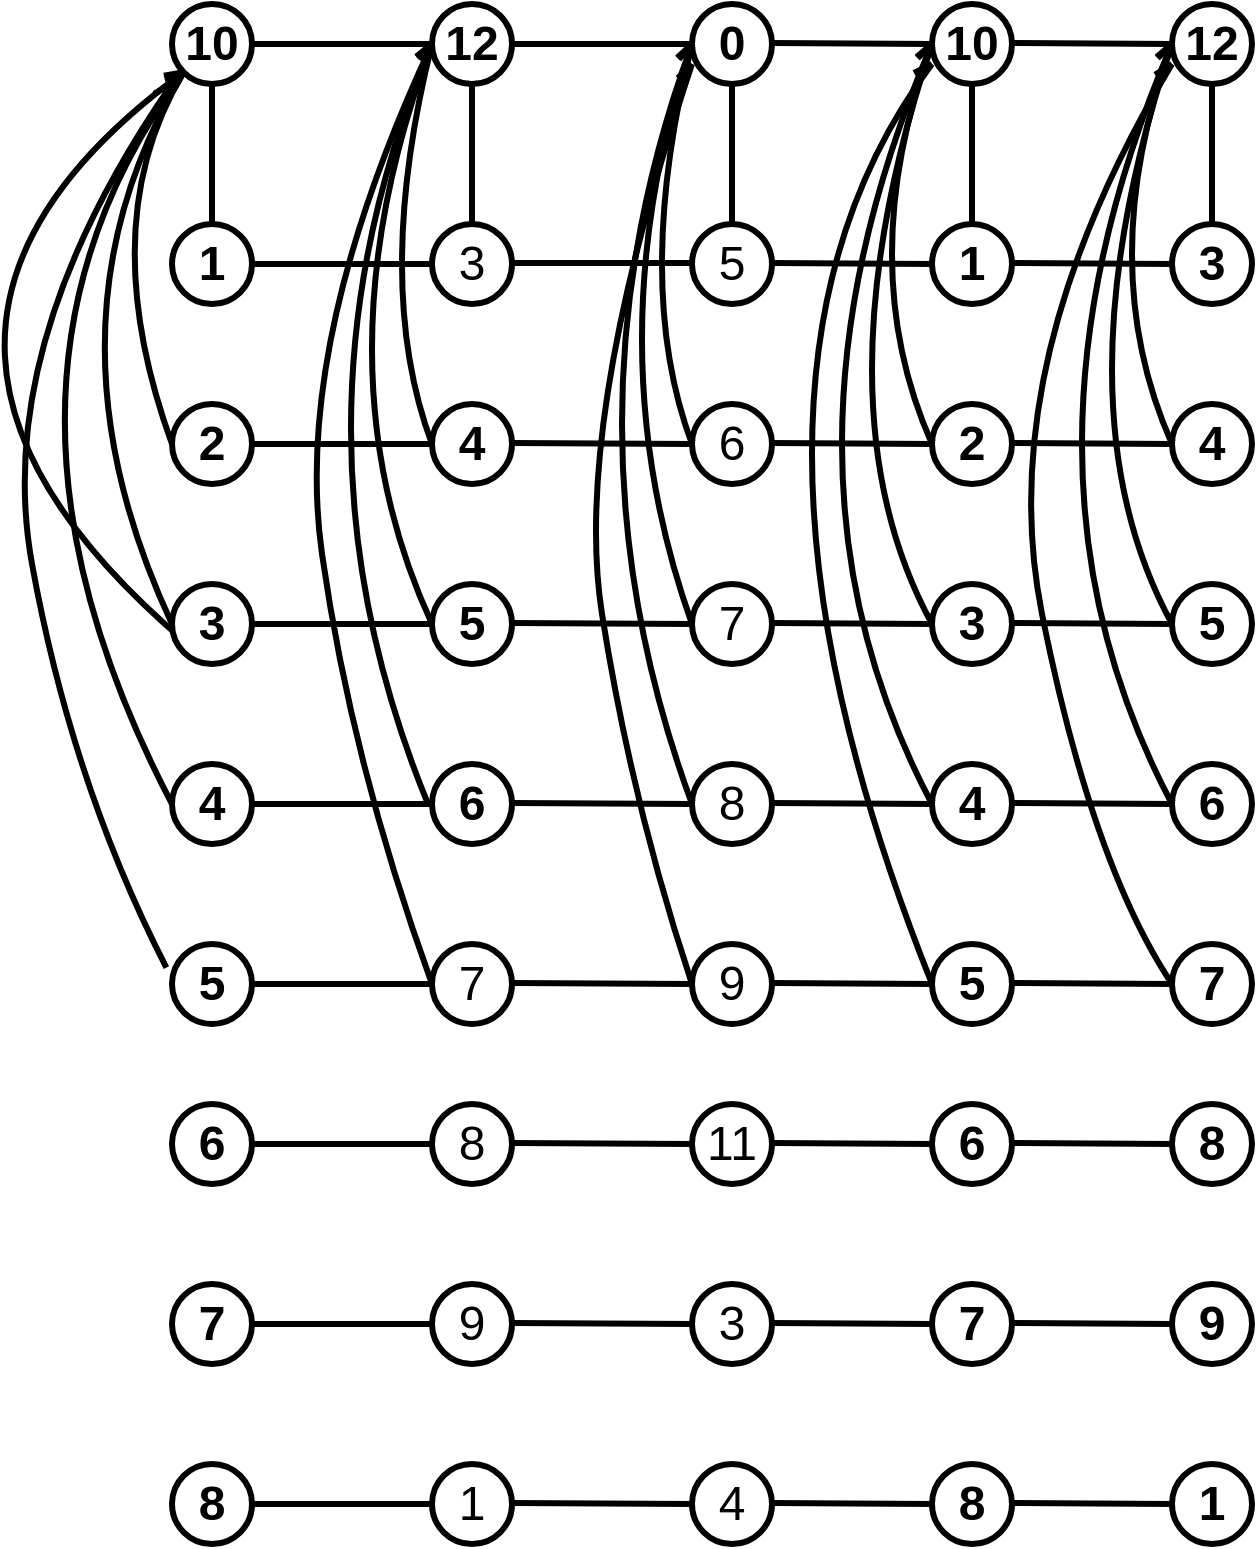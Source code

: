 <mxfile version="20.2.7" type="github">
  <diagram id="mTGUwjc29l9EW-HO1A5x" name="Page-1">
    <mxGraphModel dx="1497" dy="765" grid="1" gridSize="10" guides="1" tooltips="1" connect="1" arrows="1" fold="1" page="1" pageScale="1" pageWidth="850" pageHeight="1100" math="0" shadow="0">
      <root>
        <mxCell id="0" />
        <mxCell id="1" parent="0" />
        <mxCell id="fuBntZRTo-UZWsyT3dH5-108" value="" style="curved=1;endArrow=openAsync;html=1;rounded=0;exitX=0;exitY=0.5;exitDx=0;exitDy=0;endFill=0;entryX=0;entryY=1;entryDx=0;entryDy=0;strokeWidth=3;fontSize=24;" edge="1" parent="1">
          <mxGeometry width="50" height="50" relative="1" as="geometry">
            <mxPoint x="180" y="410" as="sourcePoint" />
            <mxPoint x="165.858" y="114.142" as="targetPoint" />
            <Array as="points">
              <mxPoint x="-20" y="250" />
            </Array>
          </mxGeometry>
        </mxCell>
        <mxCell id="fuBntZRTo-UZWsyT3dH5-109" value="&lt;b&gt;10&lt;/b&gt;" style="ellipse;whiteSpace=wrap;html=1;aspect=fixed;strokeWidth=3;fontSize=24;" vertex="1" parent="1">
          <mxGeometry x="160" y="80" width="40" height="40" as="geometry" />
        </mxCell>
        <mxCell id="fuBntZRTo-UZWsyT3dH5-110" value="&lt;font style=&quot;font-size: 24px&quot;&gt;&lt;b style=&quot;font-size: 24px&quot;&gt;12&lt;/b&gt;&lt;/font&gt;" style="ellipse;whiteSpace=wrap;html=1;aspect=fixed;strokeWidth=3;fontSize=24;" vertex="1" parent="1">
          <mxGeometry x="290" y="80" width="40" height="40" as="geometry" />
        </mxCell>
        <mxCell id="fuBntZRTo-UZWsyT3dH5-111" value="&lt;b style=&quot;font-size: 24px&quot;&gt;&lt;font style=&quot;font-size: 24px&quot;&gt;0&lt;/font&gt;&lt;/b&gt;" style="ellipse;whiteSpace=wrap;html=1;aspect=fixed;strokeWidth=3;fontSize=24;" vertex="1" parent="1">
          <mxGeometry x="420" y="80" width="40" height="40" as="geometry" />
        </mxCell>
        <mxCell id="fuBntZRTo-UZWsyT3dH5-112" value="&lt;b&gt;10&lt;/b&gt;" style="ellipse;whiteSpace=wrap;html=1;aspect=fixed;strokeWidth=3;fontSize=24;" vertex="1" parent="1">
          <mxGeometry x="540" y="80" width="40" height="40" as="geometry" />
        </mxCell>
        <mxCell id="fuBntZRTo-UZWsyT3dH5-113" value="&lt;b&gt;1&lt;/b&gt;" style="ellipse;whiteSpace=wrap;html=1;aspect=fixed;strokeWidth=3;fontSize=24;" vertex="1" parent="1">
          <mxGeometry x="160" y="190" width="40" height="40" as="geometry" />
        </mxCell>
        <mxCell id="fuBntZRTo-UZWsyT3dH5-114" value="&lt;b&gt;2&lt;/b&gt;" style="ellipse;whiteSpace=wrap;html=1;aspect=fixed;strokeWidth=3;fontSize=24;" vertex="1" parent="1">
          <mxGeometry x="160" y="280" width="40" height="40" as="geometry" />
        </mxCell>
        <mxCell id="fuBntZRTo-UZWsyT3dH5-115" value="&lt;b style=&quot;font-size: 24px&quot;&gt;4&lt;/b&gt;" style="ellipse;whiteSpace=wrap;html=1;aspect=fixed;strokeWidth=3;fontSize=24;" vertex="1" parent="1">
          <mxGeometry x="290" y="280" width="40" height="40" as="geometry" />
        </mxCell>
        <mxCell id="fuBntZRTo-UZWsyT3dH5-116" value="6" style="ellipse;whiteSpace=wrap;html=1;aspect=fixed;strokeWidth=3;fontSize=24;" vertex="1" parent="1">
          <mxGeometry x="420" y="280" width="40" height="40" as="geometry" />
        </mxCell>
        <mxCell id="fuBntZRTo-UZWsyT3dH5-117" value="3" style="ellipse;whiteSpace=wrap;html=1;aspect=fixed;strokeWidth=3;fontSize=24;" vertex="1" parent="1">
          <mxGeometry x="290" y="190" width="40" height="40" as="geometry" />
        </mxCell>
        <mxCell id="fuBntZRTo-UZWsyT3dH5-118" value="5" style="ellipse;whiteSpace=wrap;html=1;aspect=fixed;strokeWidth=3;fontSize=24;" vertex="1" parent="1">
          <mxGeometry x="420" y="190" width="40" height="40" as="geometry" />
        </mxCell>
        <mxCell id="fuBntZRTo-UZWsyT3dH5-119" value="&lt;b style=&quot;font-size: 24px&quot;&gt;&lt;font style=&quot;font-size: 24px&quot;&gt;1&lt;/font&gt;&lt;/b&gt;" style="ellipse;whiteSpace=wrap;html=1;aspect=fixed;strokeWidth=3;fontSize=24;" vertex="1" parent="1">
          <mxGeometry x="540" y="190" width="40" height="40" as="geometry" />
        </mxCell>
        <mxCell id="fuBntZRTo-UZWsyT3dH5-120" value="&lt;b style=&quot;font-size: 24px&quot;&gt;2&lt;/b&gt;" style="ellipse;whiteSpace=wrap;html=1;aspect=fixed;strokeWidth=3;fontSize=24;" vertex="1" parent="1">
          <mxGeometry x="540" y="280" width="40" height="40" as="geometry" />
        </mxCell>
        <mxCell id="fuBntZRTo-UZWsyT3dH5-121" value="&lt;b&gt;3&lt;/b&gt;" style="ellipse;whiteSpace=wrap;html=1;aspect=fixed;strokeWidth=3;fontSize=24;" vertex="1" parent="1">
          <mxGeometry x="160" y="370" width="40" height="40" as="geometry" />
        </mxCell>
        <mxCell id="fuBntZRTo-UZWsyT3dH5-122" value="&lt;b&gt;5&lt;/b&gt;" style="ellipse;whiteSpace=wrap;html=1;aspect=fixed;strokeWidth=3;fontSize=24;" vertex="1" parent="1">
          <mxGeometry x="290" y="370" width="40" height="40" as="geometry" />
        </mxCell>
        <mxCell id="fuBntZRTo-UZWsyT3dH5-123" value="7" style="ellipse;whiteSpace=wrap;html=1;aspect=fixed;strokeWidth=3;fontSize=24;" vertex="1" parent="1">
          <mxGeometry x="420" y="370" width="40" height="40" as="geometry" />
        </mxCell>
        <mxCell id="fuBntZRTo-UZWsyT3dH5-124" value="&lt;b style=&quot;font-size: 24px&quot;&gt;3&lt;/b&gt;" style="ellipse;whiteSpace=wrap;html=1;aspect=fixed;strokeWidth=3;fontSize=24;" vertex="1" parent="1">
          <mxGeometry x="540" y="370" width="40" height="40" as="geometry" />
        </mxCell>
        <mxCell id="fuBntZRTo-UZWsyT3dH5-125" value="&lt;b&gt;4&lt;/b&gt;" style="ellipse;whiteSpace=wrap;html=1;aspect=fixed;strokeWidth=3;fontSize=24;" vertex="1" parent="1">
          <mxGeometry x="160" y="460" width="40" height="40" as="geometry" />
        </mxCell>
        <mxCell id="fuBntZRTo-UZWsyT3dH5-126" value="&lt;b&gt;6&lt;/b&gt;" style="ellipse;whiteSpace=wrap;html=1;aspect=fixed;strokeWidth=3;fontSize=24;" vertex="1" parent="1">
          <mxGeometry x="290" y="460" width="40" height="40" as="geometry" />
        </mxCell>
        <mxCell id="fuBntZRTo-UZWsyT3dH5-127" value="8" style="ellipse;whiteSpace=wrap;html=1;aspect=fixed;strokeWidth=3;fontSize=24;" vertex="1" parent="1">
          <mxGeometry x="420" y="460" width="40" height="40" as="geometry" />
        </mxCell>
        <mxCell id="fuBntZRTo-UZWsyT3dH5-128" value="&lt;b style=&quot;font-size: 24px&quot;&gt;4&lt;/b&gt;" style="ellipse;whiteSpace=wrap;html=1;aspect=fixed;strokeWidth=3;fontSize=24;" vertex="1" parent="1">
          <mxGeometry x="540" y="460" width="40" height="40" as="geometry" />
        </mxCell>
        <mxCell id="fuBntZRTo-UZWsyT3dH5-129" value="" style="curved=1;endArrow=openAsync;html=1;rounded=0;entryX=0;entryY=1;entryDx=0;entryDy=0;exitX=0;exitY=0.5;exitDx=0;exitDy=0;endFill=0;strokeWidth=3;fontSize=24;" edge="1" parent="1" source="fuBntZRTo-UZWsyT3dH5-114" target="fuBntZRTo-UZWsyT3dH5-109">
          <mxGeometry width="50" height="50" relative="1" as="geometry">
            <mxPoint x="360" y="310" as="sourcePoint" />
            <mxPoint x="300" y="170" as="targetPoint" />
            <Array as="points">
              <mxPoint x="120" y="190" />
            </Array>
          </mxGeometry>
        </mxCell>
        <mxCell id="fuBntZRTo-UZWsyT3dH5-130" value="" style="curved=1;endArrow=openAsync;html=1;rounded=0;entryX=0;entryY=0.5;entryDx=0;entryDy=0;exitX=0;exitY=0.5;exitDx=0;exitDy=0;endFill=0;strokeWidth=3;fontSize=24;" edge="1" parent="1" source="fuBntZRTo-UZWsyT3dH5-115" target="fuBntZRTo-UZWsyT3dH5-110">
          <mxGeometry width="50" height="50" relative="1" as="geometry">
            <mxPoint x="170" y="310" as="sourcePoint" />
            <mxPoint x="175.858" y="124.142" as="targetPoint" />
            <Array as="points">
              <mxPoint x="260" y="220" />
            </Array>
          </mxGeometry>
        </mxCell>
        <mxCell id="fuBntZRTo-UZWsyT3dH5-131" value="" style="curved=1;endArrow=openAsync;html=1;rounded=0;entryX=0;entryY=0.5;entryDx=0;entryDy=0;exitX=0;exitY=0.5;exitDx=0;exitDy=0;endFill=0;strokeWidth=3;fontSize=24;" edge="1" parent="1" source="fuBntZRTo-UZWsyT3dH5-116" target="fuBntZRTo-UZWsyT3dH5-111">
          <mxGeometry width="50" height="50" relative="1" as="geometry">
            <mxPoint x="300" y="310" as="sourcePoint" />
            <mxPoint x="300" y="110" as="targetPoint" />
            <Array as="points">
              <mxPoint x="390" y="220" />
            </Array>
          </mxGeometry>
        </mxCell>
        <mxCell id="fuBntZRTo-UZWsyT3dH5-132" value="" style="curved=1;endArrow=openAsync;html=1;rounded=0;entryX=0;entryY=0.5;entryDx=0;entryDy=0;endFill=0;exitX=0;exitY=0.5;exitDx=0;exitDy=0;strokeWidth=3;fontSize=24;" edge="1" parent="1" source="fuBntZRTo-UZWsyT3dH5-120" target="fuBntZRTo-UZWsyT3dH5-112">
          <mxGeometry width="50" height="50" relative="1" as="geometry">
            <mxPoint x="530" y="300" as="sourcePoint" />
            <mxPoint x="310" y="120" as="targetPoint" />
            <Array as="points">
              <mxPoint x="500" y="210" />
            </Array>
          </mxGeometry>
        </mxCell>
        <mxCell id="fuBntZRTo-UZWsyT3dH5-133" value="" style="curved=1;endArrow=openAsync;html=1;rounded=0;entryX=0;entryY=1;entryDx=0;entryDy=0;exitX=0;exitY=0.5;exitDx=0;exitDy=0;endFill=0;strokeWidth=3;fontSize=24;" edge="1" parent="1" source="fuBntZRTo-UZWsyT3dH5-121" target="fuBntZRTo-UZWsyT3dH5-109">
          <mxGeometry width="50" height="50" relative="1" as="geometry">
            <mxPoint x="320" y="330" as="sourcePoint" />
            <mxPoint x="320" y="130" as="targetPoint" />
            <Array as="points">
              <mxPoint x="90" y="240" />
            </Array>
          </mxGeometry>
        </mxCell>
        <mxCell id="fuBntZRTo-UZWsyT3dH5-134" value="" style="curved=1;endArrow=openAsync;html=1;rounded=0;exitX=0;exitY=0.5;exitDx=0;exitDy=0;endFill=0;strokeWidth=3;fontSize=24;" edge="1" parent="1" source="fuBntZRTo-UZWsyT3dH5-122">
          <mxGeometry width="50" height="50" relative="1" as="geometry">
            <mxPoint x="170" y="400" as="sourcePoint" />
            <mxPoint x="290" y="100" as="targetPoint" />
            <Array as="points">
              <mxPoint x="230" y="260" />
            </Array>
          </mxGeometry>
        </mxCell>
        <mxCell id="fuBntZRTo-UZWsyT3dH5-135" value="" style="curved=1;endArrow=openAsync;html=1;rounded=0;exitX=0;exitY=0.5;exitDx=0;exitDy=0;endFill=0;entryX=0;entryY=1;entryDx=0;entryDy=0;strokeWidth=3;fontSize=24;" edge="1" parent="1" source="fuBntZRTo-UZWsyT3dH5-125" target="fuBntZRTo-UZWsyT3dH5-109">
          <mxGeometry width="50" height="50" relative="1" as="geometry">
            <mxPoint x="180" y="410" as="sourcePoint" />
            <mxPoint x="160" y="120" as="targetPoint" />
            <Array as="points">
              <mxPoint x="50" y="270" />
            </Array>
          </mxGeometry>
        </mxCell>
        <mxCell id="fuBntZRTo-UZWsyT3dH5-136" value="" style="curved=1;endArrow=openAsync;html=1;rounded=0;exitX=0;exitY=0.5;exitDx=0;exitDy=0;endFill=0;strokeWidth=3;fontSize=24;" edge="1" parent="1" source="fuBntZRTo-UZWsyT3dH5-127">
          <mxGeometry width="50" height="50" relative="1" as="geometry">
            <mxPoint x="170" y="490" as="sourcePoint" />
            <mxPoint x="420" y="100" as="targetPoint" />
            <Array as="points">
              <mxPoint x="350" y="290" />
            </Array>
          </mxGeometry>
        </mxCell>
        <mxCell id="fuBntZRTo-UZWsyT3dH5-137" value="" style="curved=1;endArrow=openAsync;html=1;rounded=0;endFill=0;strokeWidth=3;fontSize=24;" edge="1" parent="1">
          <mxGeometry width="50" height="50" relative="1" as="geometry">
            <mxPoint x="288" y="480" as="sourcePoint" />
            <mxPoint x="290" y="100" as="targetPoint" />
            <Array as="points">
              <mxPoint x="210" y="290" />
            </Array>
          </mxGeometry>
        </mxCell>
        <mxCell id="fuBntZRTo-UZWsyT3dH5-138" value="" style="curved=1;endArrow=openAsync;html=1;rounded=0;exitX=0;exitY=0.5;exitDx=0;exitDy=0;endFill=0;strokeWidth=3;fontSize=24;" edge="1" parent="1" source="fuBntZRTo-UZWsyT3dH5-128">
          <mxGeometry width="50" height="50" relative="1" as="geometry">
            <mxPoint x="430" y="490" as="sourcePoint" />
            <mxPoint x="540" y="100" as="targetPoint" />
            <Array as="points">
              <mxPoint x="450" y="310" />
            </Array>
          </mxGeometry>
        </mxCell>
        <mxCell id="fuBntZRTo-UZWsyT3dH5-139" value="" style="endArrow=none;html=1;rounded=0;exitX=0.5;exitY=1;exitDx=0;exitDy=0;entryX=0.5;entryY=0;entryDx=0;entryDy=0;strokeWidth=3;fontSize=24;" edge="1" parent="1" source="fuBntZRTo-UZWsyT3dH5-109" target="fuBntZRTo-UZWsyT3dH5-113">
          <mxGeometry width="50" height="50" relative="1" as="geometry">
            <mxPoint x="210" y="130" as="sourcePoint" />
            <mxPoint x="410" y="260" as="targetPoint" />
          </mxGeometry>
        </mxCell>
        <mxCell id="fuBntZRTo-UZWsyT3dH5-140" value="" style="endArrow=none;html=1;rounded=0;exitX=1;exitY=0.5;exitDx=0;exitDy=0;entryX=0;entryY=0.5;entryDx=0;entryDy=0;strokeWidth=3;fontSize=24;" edge="1" parent="1" source="fuBntZRTo-UZWsyT3dH5-109" target="fuBntZRTo-UZWsyT3dH5-110">
          <mxGeometry width="50" height="50" relative="1" as="geometry">
            <mxPoint x="190" y="130" as="sourcePoint" />
            <mxPoint x="190" y="200" as="targetPoint" />
          </mxGeometry>
        </mxCell>
        <mxCell id="fuBntZRTo-UZWsyT3dH5-141" value="" style="endArrow=none;html=1;rounded=0;exitX=0.5;exitY=1;exitDx=0;exitDy=0;entryX=0.5;entryY=0;entryDx=0;entryDy=0;strokeWidth=3;fontSize=24;" edge="1" parent="1" source="fuBntZRTo-UZWsyT3dH5-110" target="fuBntZRTo-UZWsyT3dH5-117">
          <mxGeometry width="50" height="50" relative="1" as="geometry">
            <mxPoint x="200" y="140" as="sourcePoint" />
            <mxPoint x="200" y="210" as="targetPoint" />
          </mxGeometry>
        </mxCell>
        <mxCell id="fuBntZRTo-UZWsyT3dH5-142" value="" style="endArrow=none;html=1;rounded=0;exitX=0.5;exitY=1;exitDx=0;exitDy=0;entryX=0.5;entryY=0;entryDx=0;entryDy=0;strokeWidth=3;fontSize=24;" edge="1" parent="1" source="fuBntZRTo-UZWsyT3dH5-111" target="fuBntZRTo-UZWsyT3dH5-118">
          <mxGeometry width="50" height="50" relative="1" as="geometry">
            <mxPoint x="210" y="150" as="sourcePoint" />
            <mxPoint x="210" y="220" as="targetPoint" />
          </mxGeometry>
        </mxCell>
        <mxCell id="fuBntZRTo-UZWsyT3dH5-143" value="" style="endArrow=none;html=1;rounded=0;exitX=0.5;exitY=1;exitDx=0;exitDy=0;entryX=0.5;entryY=0;entryDx=0;entryDy=0;strokeWidth=3;fontSize=24;" edge="1" parent="1" source="fuBntZRTo-UZWsyT3dH5-112" target="fuBntZRTo-UZWsyT3dH5-119">
          <mxGeometry width="50" height="50" relative="1" as="geometry">
            <mxPoint x="220" y="160" as="sourcePoint" />
            <mxPoint x="220" y="230" as="targetPoint" />
          </mxGeometry>
        </mxCell>
        <mxCell id="fuBntZRTo-UZWsyT3dH5-144" value="" style="endArrow=none;html=1;rounded=0;exitX=0;exitY=0.5;exitDx=0;exitDy=0;entryX=1;entryY=0.5;entryDx=0;entryDy=0;strokeWidth=3;fontSize=24;" edge="1" parent="1" source="fuBntZRTo-UZWsyT3dH5-117" target="fuBntZRTo-UZWsyT3dH5-113">
          <mxGeometry width="50" height="50" relative="1" as="geometry">
            <mxPoint x="230" y="170" as="sourcePoint" />
            <mxPoint x="230" y="240" as="targetPoint" />
          </mxGeometry>
        </mxCell>
        <mxCell id="fuBntZRTo-UZWsyT3dH5-145" value="" style="endArrow=none;html=1;rounded=0;exitX=0;exitY=0.5;exitDx=0;exitDy=0;entryX=1;entryY=0.5;entryDx=0;entryDy=0;strokeWidth=3;fontSize=24;" edge="1" parent="1" source="fuBntZRTo-UZWsyT3dH5-115" target="fuBntZRTo-UZWsyT3dH5-114">
          <mxGeometry width="50" height="50" relative="1" as="geometry">
            <mxPoint x="300" y="220" as="sourcePoint" />
            <mxPoint x="210" y="220" as="targetPoint" />
          </mxGeometry>
        </mxCell>
        <mxCell id="fuBntZRTo-UZWsyT3dH5-146" value="" style="endArrow=none;html=1;rounded=0;exitX=0;exitY=0.5;exitDx=0;exitDy=0;entryX=1;entryY=0.5;entryDx=0;entryDy=0;strokeWidth=3;fontSize=24;" edge="1" parent="1" source="fuBntZRTo-UZWsyT3dH5-122" target="fuBntZRTo-UZWsyT3dH5-121">
          <mxGeometry width="50" height="50" relative="1" as="geometry">
            <mxPoint x="310" y="230" as="sourcePoint" />
            <mxPoint x="220" y="230" as="targetPoint" />
          </mxGeometry>
        </mxCell>
        <mxCell id="fuBntZRTo-UZWsyT3dH5-147" value="" style="endArrow=none;html=1;rounded=0;entryX=1;entryY=0.5;entryDx=0;entryDy=0;strokeWidth=3;fontSize=24;" edge="1" parent="1" target="fuBntZRTo-UZWsyT3dH5-125">
          <mxGeometry width="50" height="50" relative="1" as="geometry">
            <mxPoint x="290" y="480" as="sourcePoint" />
            <mxPoint x="230" y="240" as="targetPoint" />
          </mxGeometry>
        </mxCell>
        <mxCell id="fuBntZRTo-UZWsyT3dH5-148" value="" style="curved=1;endArrow=openAsync;html=1;rounded=0;entryX=0;entryY=0.5;entryDx=0;entryDy=0;exitX=0;exitY=0.5;exitDx=0;exitDy=0;endFill=0;strokeWidth=3;fontSize=24;" edge="1" parent="1" source="fuBntZRTo-UZWsyT3dH5-123" target="fuBntZRTo-UZWsyT3dH5-111">
          <mxGeometry width="50" height="50" relative="1" as="geometry">
            <mxPoint x="430" y="310" as="sourcePoint" />
            <mxPoint x="430" y="110" as="targetPoint" />
            <Array as="points">
              <mxPoint x="370" y="250" />
            </Array>
          </mxGeometry>
        </mxCell>
        <mxCell id="fuBntZRTo-UZWsyT3dH5-149" value="" style="curved=1;endArrow=openAsync;html=1;rounded=0;exitX=0;exitY=0.5;exitDx=0;exitDy=0;endFill=0;strokeWidth=3;fontSize=24;" edge="1" parent="1" source="fuBntZRTo-UZWsyT3dH5-124">
          <mxGeometry width="50" height="50" relative="1" as="geometry">
            <mxPoint x="550" y="490" as="sourcePoint" />
            <mxPoint x="540" y="100" as="targetPoint" />
            <Array as="points">
              <mxPoint x="480" y="280" />
            </Array>
          </mxGeometry>
        </mxCell>
        <mxCell id="fuBntZRTo-UZWsyT3dH5-150" value="&lt;b style=&quot;font-size: 24px&quot;&gt;12&lt;/b&gt;" style="ellipse;whiteSpace=wrap;html=1;aspect=fixed;strokeWidth=3;fontSize=24;" vertex="1" parent="1">
          <mxGeometry x="660" y="80" width="40" height="40" as="geometry" />
        </mxCell>
        <mxCell id="fuBntZRTo-UZWsyT3dH5-151" value="&lt;b style=&quot;font-size: 24px&quot;&gt;&lt;font style=&quot;font-size: 24px&quot;&gt;3&lt;/font&gt;&lt;/b&gt;" style="ellipse;whiteSpace=wrap;html=1;aspect=fixed;strokeWidth=3;fontSize=24;" vertex="1" parent="1">
          <mxGeometry x="660" y="190" width="40" height="40" as="geometry" />
        </mxCell>
        <mxCell id="fuBntZRTo-UZWsyT3dH5-152" value="&lt;b&gt;4&lt;/b&gt;" style="ellipse;whiteSpace=wrap;html=1;aspect=fixed;strokeWidth=3;fontSize=24;" vertex="1" parent="1">
          <mxGeometry x="660" y="280" width="40" height="40" as="geometry" />
        </mxCell>
        <mxCell id="fuBntZRTo-UZWsyT3dH5-153" value="&lt;b style=&quot;font-size: 24px&quot;&gt;5&lt;/b&gt;" style="ellipse;whiteSpace=wrap;html=1;aspect=fixed;strokeWidth=3;fontSize=24;" vertex="1" parent="1">
          <mxGeometry x="660" y="370" width="40" height="40" as="geometry" />
        </mxCell>
        <mxCell id="fuBntZRTo-UZWsyT3dH5-154" value="&lt;b&gt;6&lt;/b&gt;" style="ellipse;whiteSpace=wrap;html=1;aspect=fixed;strokeWidth=3;fontSize=24;" vertex="1" parent="1">
          <mxGeometry x="660" y="460" width="40" height="40" as="geometry" />
        </mxCell>
        <mxCell id="fuBntZRTo-UZWsyT3dH5-155" value="" style="curved=1;endArrow=openAsync;html=1;rounded=0;entryX=0;entryY=0.5;entryDx=0;entryDy=0;endFill=0;exitX=0;exitY=0.5;exitDx=0;exitDy=0;strokeWidth=3;fontSize=24;" edge="1" parent="1" source="fuBntZRTo-UZWsyT3dH5-152" target="fuBntZRTo-UZWsyT3dH5-150">
          <mxGeometry width="50" height="50" relative="1" as="geometry">
            <mxPoint x="650" y="300" as="sourcePoint" />
            <mxPoint x="430" y="120" as="targetPoint" />
            <Array as="points">
              <mxPoint x="620" y="210" />
            </Array>
          </mxGeometry>
        </mxCell>
        <mxCell id="fuBntZRTo-UZWsyT3dH5-156" value="" style="endArrow=none;html=1;rounded=0;exitX=0.5;exitY=1;exitDx=0;exitDy=0;entryX=0.5;entryY=0;entryDx=0;entryDy=0;strokeWidth=3;fontSize=24;" edge="1" parent="1" source="fuBntZRTo-UZWsyT3dH5-150" target="fuBntZRTo-UZWsyT3dH5-151">
          <mxGeometry width="50" height="50" relative="1" as="geometry">
            <mxPoint x="340" y="160" as="sourcePoint" />
            <mxPoint x="340" y="230" as="targetPoint" />
          </mxGeometry>
        </mxCell>
        <mxCell id="fuBntZRTo-UZWsyT3dH5-157" value="" style="curved=1;endArrow=openAsync;html=1;rounded=0;exitX=0;exitY=0.5;exitDx=0;exitDy=0;endFill=0;strokeWidth=3;fontSize=24;" edge="1" parent="1" source="fuBntZRTo-UZWsyT3dH5-153">
          <mxGeometry width="50" height="50" relative="1" as="geometry">
            <mxPoint x="670" y="490" as="sourcePoint" />
            <mxPoint x="660" y="100" as="targetPoint" />
            <Array as="points">
              <mxPoint x="600" y="280" />
            </Array>
          </mxGeometry>
        </mxCell>
        <mxCell id="fuBntZRTo-UZWsyT3dH5-158" value="" style="curved=1;endArrow=openAsync;html=1;rounded=0;endFill=0;strokeWidth=3;fontSize=24;" edge="1" parent="1">
          <mxGeometry width="50" height="50" relative="1" as="geometry">
            <mxPoint x="660" y="480" as="sourcePoint" />
            <mxPoint x="660" y="100" as="targetPoint" />
            <Array as="points">
              <mxPoint x="570" y="310" />
            </Array>
          </mxGeometry>
        </mxCell>
        <mxCell id="fuBntZRTo-UZWsyT3dH5-159" value="" style="endArrow=none;html=1;rounded=0;exitX=1;exitY=0.5;exitDx=0;exitDy=0;entryX=0;entryY=0.5;entryDx=0;entryDy=0;strokeWidth=3;fontSize=24;" edge="1" parent="1" source="fuBntZRTo-UZWsyT3dH5-110" target="fuBntZRTo-UZWsyT3dH5-111">
          <mxGeometry width="50" height="50" relative="1" as="geometry">
            <mxPoint x="210" y="110" as="sourcePoint" />
            <mxPoint x="300" y="110" as="targetPoint" />
          </mxGeometry>
        </mxCell>
        <mxCell id="fuBntZRTo-UZWsyT3dH5-160" value="" style="endArrow=none;html=1;rounded=0;exitX=1;exitY=0.5;exitDx=0;exitDy=0;strokeWidth=3;fontSize=24;" edge="1" parent="1">
          <mxGeometry width="50" height="50" relative="1" as="geometry">
            <mxPoint x="460" y="99.5" as="sourcePoint" />
            <mxPoint x="540" y="100" as="targetPoint" />
          </mxGeometry>
        </mxCell>
        <mxCell id="fuBntZRTo-UZWsyT3dH5-161" value="" style="endArrow=none;html=1;rounded=0;exitX=1;exitY=0.5;exitDx=0;exitDy=0;strokeWidth=3;fontSize=24;" edge="1" parent="1">
          <mxGeometry width="50" height="50" relative="1" as="geometry">
            <mxPoint x="580" y="99.5" as="sourcePoint" />
            <mxPoint x="660" y="100" as="targetPoint" />
          </mxGeometry>
        </mxCell>
        <mxCell id="fuBntZRTo-UZWsyT3dH5-162" value="" style="endArrow=none;html=1;rounded=0;exitX=1;exitY=0.5;exitDx=0;exitDy=0;entryX=0;entryY=0.5;entryDx=0;entryDy=0;strokeWidth=3;fontSize=24;" edge="1" parent="1">
          <mxGeometry width="50" height="50" relative="1" as="geometry">
            <mxPoint x="330" y="209.5" as="sourcePoint" />
            <mxPoint x="420" y="209.5" as="targetPoint" />
          </mxGeometry>
        </mxCell>
        <mxCell id="fuBntZRTo-UZWsyT3dH5-163" value="" style="endArrow=none;html=1;rounded=0;exitX=1;exitY=0.5;exitDx=0;exitDy=0;entryX=0;entryY=0.5;entryDx=0;entryDy=0;strokeWidth=3;fontSize=24;" edge="1" parent="1" target="fuBntZRTo-UZWsyT3dH5-119">
          <mxGeometry width="50" height="50" relative="1" as="geometry">
            <mxPoint x="460" y="209.5" as="sourcePoint" />
            <mxPoint x="550" y="209.5" as="targetPoint" />
          </mxGeometry>
        </mxCell>
        <mxCell id="fuBntZRTo-UZWsyT3dH5-164" value="" style="endArrow=none;html=1;rounded=0;exitX=1;exitY=0.5;exitDx=0;exitDy=0;strokeWidth=3;fontSize=24;" edge="1" parent="1">
          <mxGeometry width="50" height="50" relative="1" as="geometry">
            <mxPoint x="580" y="209.5" as="sourcePoint" />
            <mxPoint x="660" y="210" as="targetPoint" />
          </mxGeometry>
        </mxCell>
        <mxCell id="fuBntZRTo-UZWsyT3dH5-165" value="" style="endArrow=none;html=1;rounded=0;exitX=1;exitY=0.5;exitDx=0;exitDy=0;entryX=0;entryY=0.5;entryDx=0;entryDy=0;strokeWidth=3;fontSize=24;" edge="1" parent="1">
          <mxGeometry width="50" height="50" relative="1" as="geometry">
            <mxPoint x="460" y="299.5" as="sourcePoint" />
            <mxPoint x="540" y="300" as="targetPoint" />
          </mxGeometry>
        </mxCell>
        <mxCell id="fuBntZRTo-UZWsyT3dH5-166" value="" style="endArrow=none;html=1;rounded=0;exitX=1;exitY=0.5;exitDx=0;exitDy=0;entryX=0;entryY=0.5;entryDx=0;entryDy=0;strokeWidth=3;fontSize=24;" edge="1" parent="1" target="fuBntZRTo-UZWsyT3dH5-116">
          <mxGeometry width="50" height="50" relative="1" as="geometry">
            <mxPoint x="330" y="299.5" as="sourcePoint" />
            <mxPoint x="410" y="300" as="targetPoint" />
          </mxGeometry>
        </mxCell>
        <mxCell id="fuBntZRTo-UZWsyT3dH5-167" value="" style="endArrow=none;html=1;rounded=0;exitX=1;exitY=0.5;exitDx=0;exitDy=0;entryX=0;entryY=0.5;entryDx=0;entryDy=0;strokeWidth=3;fontSize=24;" edge="1" parent="1">
          <mxGeometry width="50" height="50" relative="1" as="geometry">
            <mxPoint x="330" y="389.5" as="sourcePoint" />
            <mxPoint x="420" y="390" as="targetPoint" />
          </mxGeometry>
        </mxCell>
        <mxCell id="fuBntZRTo-UZWsyT3dH5-168" value="" style="endArrow=none;html=1;rounded=0;exitX=1;exitY=0.5;exitDx=0;exitDy=0;entryX=0;entryY=0.5;entryDx=0;entryDy=0;strokeWidth=3;fontSize=24;" edge="1" parent="1">
          <mxGeometry width="50" height="50" relative="1" as="geometry">
            <mxPoint x="330" y="479.5" as="sourcePoint" />
            <mxPoint x="420" y="480" as="targetPoint" />
          </mxGeometry>
        </mxCell>
        <mxCell id="fuBntZRTo-UZWsyT3dH5-169" value="" style="endArrow=none;html=1;rounded=0;exitX=1;exitY=0.5;exitDx=0;exitDy=0;entryX=0;entryY=0.5;entryDx=0;entryDy=0;strokeWidth=3;fontSize=24;" edge="1" parent="1">
          <mxGeometry width="50" height="50" relative="1" as="geometry">
            <mxPoint x="460" y="389.5" as="sourcePoint" />
            <mxPoint x="540" y="390" as="targetPoint" />
          </mxGeometry>
        </mxCell>
        <mxCell id="fuBntZRTo-UZWsyT3dH5-170" value="" style="endArrow=none;html=1;rounded=0;exitX=1;exitY=0.5;exitDx=0;exitDy=0;entryX=0;entryY=0.5;entryDx=0;entryDy=0;strokeWidth=3;fontSize=24;" edge="1" parent="1">
          <mxGeometry width="50" height="50" relative="1" as="geometry">
            <mxPoint x="460" y="479.5" as="sourcePoint" />
            <mxPoint x="540" y="480" as="targetPoint" />
          </mxGeometry>
        </mxCell>
        <mxCell id="fuBntZRTo-UZWsyT3dH5-171" value="" style="endArrow=none;html=1;rounded=0;exitX=1;exitY=0.5;exitDx=0;exitDy=0;strokeWidth=3;fontSize=24;" edge="1" parent="1">
          <mxGeometry width="50" height="50" relative="1" as="geometry">
            <mxPoint x="580" y="299.5" as="sourcePoint" />
            <mxPoint x="660" y="300" as="targetPoint" />
          </mxGeometry>
        </mxCell>
        <mxCell id="fuBntZRTo-UZWsyT3dH5-172" value="" style="endArrow=none;html=1;rounded=0;exitX=1;exitY=0.5;exitDx=0;exitDy=0;strokeWidth=3;fontSize=24;" edge="1" parent="1">
          <mxGeometry width="50" height="50" relative="1" as="geometry">
            <mxPoint x="580" y="389.5" as="sourcePoint" />
            <mxPoint x="660" y="390" as="targetPoint" />
          </mxGeometry>
        </mxCell>
        <mxCell id="fuBntZRTo-UZWsyT3dH5-173" value="" style="endArrow=none;html=1;rounded=0;exitX=1;exitY=0.5;exitDx=0;exitDy=0;strokeWidth=3;fontSize=24;" edge="1" parent="1">
          <mxGeometry width="50" height="50" relative="1" as="geometry">
            <mxPoint x="580" y="479.5" as="sourcePoint" />
            <mxPoint x="660" y="480" as="targetPoint" />
          </mxGeometry>
        </mxCell>
        <mxCell id="fuBntZRTo-UZWsyT3dH5-174" value="&lt;b&gt;5&lt;/b&gt;" style="ellipse;whiteSpace=wrap;html=1;aspect=fixed;strokeWidth=3;fontSize=24;" vertex="1" parent="1">
          <mxGeometry x="160" y="550" width="40" height="40" as="geometry" />
        </mxCell>
        <mxCell id="fuBntZRTo-UZWsyT3dH5-175" value="7" style="ellipse;whiteSpace=wrap;html=1;aspect=fixed;strokeWidth=3;fontSize=24;" vertex="1" parent="1">
          <mxGeometry x="290" y="550" width="40" height="40" as="geometry" />
        </mxCell>
        <mxCell id="fuBntZRTo-UZWsyT3dH5-176" value="9" style="ellipse;whiteSpace=wrap;html=1;aspect=fixed;strokeWidth=3;fontSize=24;" vertex="1" parent="1">
          <mxGeometry x="420" y="550" width="40" height="40" as="geometry" />
        </mxCell>
        <mxCell id="fuBntZRTo-UZWsyT3dH5-177" value="&lt;b style=&quot;font-size: 24px&quot;&gt;5&lt;/b&gt;" style="ellipse;whiteSpace=wrap;html=1;aspect=fixed;strokeWidth=3;fontSize=24;" vertex="1" parent="1">
          <mxGeometry x="540" y="550" width="40" height="40" as="geometry" />
        </mxCell>
        <mxCell id="fuBntZRTo-UZWsyT3dH5-178" value="" style="endArrow=none;html=1;rounded=0;entryX=1;entryY=0.5;entryDx=0;entryDy=0;strokeWidth=3;fontSize=24;" edge="1" parent="1" target="fuBntZRTo-UZWsyT3dH5-174">
          <mxGeometry width="50" height="50" relative="1" as="geometry">
            <mxPoint x="290" y="570" as="sourcePoint" />
            <mxPoint x="230" y="330" as="targetPoint" />
          </mxGeometry>
        </mxCell>
        <mxCell id="fuBntZRTo-UZWsyT3dH5-179" value="&lt;b style=&quot;font-size: 24px&quot;&gt;7&lt;/b&gt;" style="ellipse;whiteSpace=wrap;html=1;aspect=fixed;strokeWidth=3;fontSize=24;" vertex="1" parent="1">
          <mxGeometry x="660" y="550" width="40" height="40" as="geometry" />
        </mxCell>
        <mxCell id="fuBntZRTo-UZWsyT3dH5-180" value="" style="endArrow=none;html=1;rounded=0;exitX=1;exitY=0.5;exitDx=0;exitDy=0;entryX=0;entryY=0.5;entryDx=0;entryDy=0;strokeWidth=3;fontSize=24;" edge="1" parent="1">
          <mxGeometry width="50" height="50" relative="1" as="geometry">
            <mxPoint x="330" y="569.5" as="sourcePoint" />
            <mxPoint x="420" y="570" as="targetPoint" />
          </mxGeometry>
        </mxCell>
        <mxCell id="fuBntZRTo-UZWsyT3dH5-181" value="" style="endArrow=none;html=1;rounded=0;exitX=1;exitY=0.5;exitDx=0;exitDy=0;entryX=0;entryY=0.5;entryDx=0;entryDy=0;strokeWidth=3;fontSize=24;" edge="1" parent="1">
          <mxGeometry width="50" height="50" relative="1" as="geometry">
            <mxPoint x="460" y="569.5" as="sourcePoint" />
            <mxPoint x="540" y="570" as="targetPoint" />
          </mxGeometry>
        </mxCell>
        <mxCell id="fuBntZRTo-UZWsyT3dH5-182" value="" style="endArrow=none;html=1;rounded=0;exitX=1;exitY=0.5;exitDx=0;exitDy=0;strokeWidth=3;fontSize=24;" edge="1" parent="1">
          <mxGeometry width="50" height="50" relative="1" as="geometry">
            <mxPoint x="580" y="569.5" as="sourcePoint" />
            <mxPoint x="660" y="570" as="targetPoint" />
          </mxGeometry>
        </mxCell>
        <mxCell id="fuBntZRTo-UZWsyT3dH5-183" value="" style="curved=1;endArrow=openAsync;html=1;rounded=0;exitX=-0.07;exitY=0.295;exitDx=0;exitDy=0;endFill=0;strokeWidth=3;fontSize=24;exitPerimeter=0;" edge="1" parent="1" source="fuBntZRTo-UZWsyT3dH5-174">
          <mxGeometry width="50" height="50" relative="1" as="geometry">
            <mxPoint x="170" y="490" as="sourcePoint" />
            <mxPoint x="160" y="120" as="targetPoint" />
            <Array as="points">
              <mxPoint x="110" y="470" />
              <mxPoint x="70" y="250" />
            </Array>
          </mxGeometry>
        </mxCell>
        <mxCell id="fuBntZRTo-UZWsyT3dH5-184" value="" style="curved=1;endArrow=openAsync;html=1;rounded=0;endFill=0;strokeWidth=3;fontSize=24;entryX=0;entryY=0.5;entryDx=0;entryDy=0;exitX=0;exitY=0.5;exitDx=0;exitDy=0;" edge="1" parent="1" source="fuBntZRTo-UZWsyT3dH5-175" target="fuBntZRTo-UZWsyT3dH5-110">
          <mxGeometry width="50" height="50" relative="1" as="geometry">
            <mxPoint x="280" y="560" as="sourcePoint" />
            <mxPoint x="280" y="110" as="targetPoint" />
            <Array as="points">
              <mxPoint x="250" y="460" />
              <mxPoint x="220" y="250" />
            </Array>
          </mxGeometry>
        </mxCell>
        <mxCell id="fuBntZRTo-UZWsyT3dH5-185" value="" style="curved=1;endArrow=openAsync;html=1;rounded=0;endFill=0;strokeWidth=3;fontSize=24;exitX=0;exitY=0.5;exitDx=0;exitDy=0;" edge="1" parent="1" source="fuBntZRTo-UZWsyT3dH5-176">
          <mxGeometry width="50" height="50" relative="1" as="geometry">
            <mxPoint x="300" y="580" as="sourcePoint" />
            <mxPoint x="420" y="110" as="targetPoint" />
            <Array as="points">
              <mxPoint x="390" y="480" />
              <mxPoint x="360" y="290" />
            </Array>
          </mxGeometry>
        </mxCell>
        <mxCell id="fuBntZRTo-UZWsyT3dH5-186" value="" style="curved=1;endArrow=openAsync;html=1;rounded=0;endFill=0;strokeWidth=3;fontSize=24;exitX=0;exitY=0.5;exitDx=0;exitDy=0;" edge="1" parent="1" source="fuBntZRTo-UZWsyT3dH5-177">
          <mxGeometry width="50" height="50" relative="1" as="geometry">
            <mxPoint x="430" y="580" as="sourcePoint" />
            <mxPoint x="540" y="110" as="targetPoint" />
            <Array as="points">
              <mxPoint x="420" y="270" />
            </Array>
          </mxGeometry>
        </mxCell>
        <mxCell id="fuBntZRTo-UZWsyT3dH5-187" value="" style="curved=1;endArrow=openAsync;html=1;rounded=0;endFill=0;strokeWidth=3;fontSize=24;exitX=0;exitY=0.5;exitDx=0;exitDy=0;" edge="1" parent="1" source="fuBntZRTo-UZWsyT3dH5-179">
          <mxGeometry width="50" height="50" relative="1" as="geometry">
            <mxPoint x="550" y="580" as="sourcePoint" />
            <mxPoint x="660" y="110" as="targetPoint" />
            <Array as="points">
              <mxPoint x="620" y="510" />
              <mxPoint x="570" y="260" />
            </Array>
          </mxGeometry>
        </mxCell>
        <mxCell id="fuBntZRTo-UZWsyT3dH5-188" value="&lt;b&gt;6&lt;/b&gt;" style="ellipse;whiteSpace=wrap;html=1;aspect=fixed;strokeWidth=3;fontSize=24;" vertex="1" parent="1">
          <mxGeometry x="160" y="630" width="40" height="40" as="geometry" />
        </mxCell>
        <mxCell id="fuBntZRTo-UZWsyT3dH5-189" value="8" style="ellipse;whiteSpace=wrap;html=1;aspect=fixed;strokeWidth=3;fontSize=24;" vertex="1" parent="1">
          <mxGeometry x="290" y="630" width="40" height="40" as="geometry" />
        </mxCell>
        <mxCell id="fuBntZRTo-UZWsyT3dH5-190" value="11" style="ellipse;whiteSpace=wrap;html=1;aspect=fixed;strokeWidth=3;fontSize=24;" vertex="1" parent="1">
          <mxGeometry x="420" y="630" width="40" height="40" as="geometry" />
        </mxCell>
        <mxCell id="fuBntZRTo-UZWsyT3dH5-191" value="&lt;b style=&quot;font-size: 24px&quot;&gt;6&lt;/b&gt;" style="ellipse;whiteSpace=wrap;html=1;aspect=fixed;strokeWidth=3;fontSize=24;" vertex="1" parent="1">
          <mxGeometry x="540" y="630" width="40" height="40" as="geometry" />
        </mxCell>
        <mxCell id="fuBntZRTo-UZWsyT3dH5-192" value="" style="endArrow=none;html=1;rounded=0;entryX=1;entryY=0.5;entryDx=0;entryDy=0;strokeWidth=3;fontSize=24;" edge="1" parent="1" target="fuBntZRTo-UZWsyT3dH5-188">
          <mxGeometry width="50" height="50" relative="1" as="geometry">
            <mxPoint x="290" y="650" as="sourcePoint" />
            <mxPoint x="230" y="410" as="targetPoint" />
          </mxGeometry>
        </mxCell>
        <mxCell id="fuBntZRTo-UZWsyT3dH5-193" value="&lt;b style=&quot;font-size: 24px&quot;&gt;8&lt;/b&gt;" style="ellipse;whiteSpace=wrap;html=1;aspect=fixed;strokeWidth=3;fontSize=24;" vertex="1" parent="1">
          <mxGeometry x="660" y="630" width="40" height="40" as="geometry" />
        </mxCell>
        <mxCell id="fuBntZRTo-UZWsyT3dH5-194" value="" style="endArrow=none;html=1;rounded=0;exitX=1;exitY=0.5;exitDx=0;exitDy=0;entryX=0;entryY=0.5;entryDx=0;entryDy=0;strokeWidth=3;fontSize=24;" edge="1" parent="1">
          <mxGeometry width="50" height="50" relative="1" as="geometry">
            <mxPoint x="330" y="649.5" as="sourcePoint" />
            <mxPoint x="420" y="650" as="targetPoint" />
          </mxGeometry>
        </mxCell>
        <mxCell id="fuBntZRTo-UZWsyT3dH5-195" value="" style="endArrow=none;html=1;rounded=0;exitX=1;exitY=0.5;exitDx=0;exitDy=0;entryX=0;entryY=0.5;entryDx=0;entryDy=0;strokeWidth=3;fontSize=24;" edge="1" parent="1">
          <mxGeometry width="50" height="50" relative="1" as="geometry">
            <mxPoint x="460" y="649.5" as="sourcePoint" />
            <mxPoint x="540" y="650" as="targetPoint" />
          </mxGeometry>
        </mxCell>
        <mxCell id="fuBntZRTo-UZWsyT3dH5-196" value="" style="endArrow=none;html=1;rounded=0;exitX=1;exitY=0.5;exitDx=0;exitDy=0;strokeWidth=3;fontSize=24;" edge="1" parent="1">
          <mxGeometry width="50" height="50" relative="1" as="geometry">
            <mxPoint x="580" y="649.5" as="sourcePoint" />
            <mxPoint x="660" y="650" as="targetPoint" />
          </mxGeometry>
        </mxCell>
        <mxCell id="fuBntZRTo-UZWsyT3dH5-197" value="&lt;b&gt;7&lt;/b&gt;" style="ellipse;whiteSpace=wrap;html=1;aspect=fixed;strokeWidth=3;fontSize=24;" vertex="1" parent="1">
          <mxGeometry x="160" y="720" width="40" height="40" as="geometry" />
        </mxCell>
        <mxCell id="fuBntZRTo-UZWsyT3dH5-198" value="9" style="ellipse;whiteSpace=wrap;html=1;aspect=fixed;strokeWidth=3;fontSize=24;" vertex="1" parent="1">
          <mxGeometry x="290" y="720" width="40" height="40" as="geometry" />
        </mxCell>
        <mxCell id="fuBntZRTo-UZWsyT3dH5-199" value="3" style="ellipse;whiteSpace=wrap;html=1;aspect=fixed;strokeWidth=3;fontSize=24;" vertex="1" parent="1">
          <mxGeometry x="420" y="720" width="40" height="40" as="geometry" />
        </mxCell>
        <mxCell id="fuBntZRTo-UZWsyT3dH5-200" value="&lt;b style=&quot;font-size: 24px&quot;&gt;7&lt;/b&gt;" style="ellipse;whiteSpace=wrap;html=1;aspect=fixed;strokeWidth=3;fontSize=24;" vertex="1" parent="1">
          <mxGeometry x="540" y="720" width="40" height="40" as="geometry" />
        </mxCell>
        <mxCell id="fuBntZRTo-UZWsyT3dH5-201" value="" style="endArrow=none;html=1;rounded=0;entryX=1;entryY=0.5;entryDx=0;entryDy=0;strokeWidth=3;fontSize=24;" edge="1" parent="1" target="fuBntZRTo-UZWsyT3dH5-197">
          <mxGeometry width="50" height="50" relative="1" as="geometry">
            <mxPoint x="290" y="740" as="sourcePoint" />
            <mxPoint x="230" y="500" as="targetPoint" />
          </mxGeometry>
        </mxCell>
        <mxCell id="fuBntZRTo-UZWsyT3dH5-202" value="&lt;b style=&quot;font-size: 24px&quot;&gt;9&lt;/b&gt;" style="ellipse;whiteSpace=wrap;html=1;aspect=fixed;strokeWidth=3;fontSize=24;" vertex="1" parent="1">
          <mxGeometry x="660" y="720" width="40" height="40" as="geometry" />
        </mxCell>
        <mxCell id="fuBntZRTo-UZWsyT3dH5-203" value="" style="endArrow=none;html=1;rounded=0;exitX=1;exitY=0.5;exitDx=0;exitDy=0;entryX=0;entryY=0.5;entryDx=0;entryDy=0;strokeWidth=3;fontSize=24;" edge="1" parent="1">
          <mxGeometry width="50" height="50" relative="1" as="geometry">
            <mxPoint x="330" y="739.5" as="sourcePoint" />
            <mxPoint x="420" y="740" as="targetPoint" />
          </mxGeometry>
        </mxCell>
        <mxCell id="fuBntZRTo-UZWsyT3dH5-204" value="" style="endArrow=none;html=1;rounded=0;exitX=1;exitY=0.5;exitDx=0;exitDy=0;entryX=0;entryY=0.5;entryDx=0;entryDy=0;strokeWidth=3;fontSize=24;" edge="1" parent="1">
          <mxGeometry width="50" height="50" relative="1" as="geometry">
            <mxPoint x="460" y="739.5" as="sourcePoint" />
            <mxPoint x="540" y="740" as="targetPoint" />
          </mxGeometry>
        </mxCell>
        <mxCell id="fuBntZRTo-UZWsyT3dH5-205" value="" style="endArrow=none;html=1;rounded=0;exitX=1;exitY=0.5;exitDx=0;exitDy=0;strokeWidth=3;fontSize=24;" edge="1" parent="1">
          <mxGeometry width="50" height="50" relative="1" as="geometry">
            <mxPoint x="580" y="739.5" as="sourcePoint" />
            <mxPoint x="660" y="740" as="targetPoint" />
          </mxGeometry>
        </mxCell>
        <mxCell id="fuBntZRTo-UZWsyT3dH5-206" value="&lt;b&gt;8&lt;/b&gt;" style="ellipse;whiteSpace=wrap;html=1;aspect=fixed;strokeWidth=3;fontSize=24;" vertex="1" parent="1">
          <mxGeometry x="160" y="810" width="40" height="40" as="geometry" />
        </mxCell>
        <mxCell id="fuBntZRTo-UZWsyT3dH5-207" value="1" style="ellipse;whiteSpace=wrap;html=1;aspect=fixed;strokeWidth=3;fontSize=24;" vertex="1" parent="1">
          <mxGeometry x="290" y="810" width="40" height="40" as="geometry" />
        </mxCell>
        <mxCell id="fuBntZRTo-UZWsyT3dH5-208" value="4" style="ellipse;whiteSpace=wrap;html=1;aspect=fixed;strokeWidth=3;fontSize=24;" vertex="1" parent="1">
          <mxGeometry x="420" y="810" width="40" height="40" as="geometry" />
        </mxCell>
        <mxCell id="fuBntZRTo-UZWsyT3dH5-209" value="&lt;b style=&quot;font-size: 24px&quot;&gt;8&lt;/b&gt;" style="ellipse;whiteSpace=wrap;html=1;aspect=fixed;strokeWidth=3;fontSize=24;" vertex="1" parent="1">
          <mxGeometry x="540" y="810" width="40" height="40" as="geometry" />
        </mxCell>
        <mxCell id="fuBntZRTo-UZWsyT3dH5-210" value="" style="endArrow=none;html=1;rounded=0;entryX=1;entryY=0.5;entryDx=0;entryDy=0;strokeWidth=3;fontSize=24;" edge="1" parent="1" target="fuBntZRTo-UZWsyT3dH5-206">
          <mxGeometry width="50" height="50" relative="1" as="geometry">
            <mxPoint x="290" y="830" as="sourcePoint" />
            <mxPoint x="230" y="590" as="targetPoint" />
          </mxGeometry>
        </mxCell>
        <mxCell id="fuBntZRTo-UZWsyT3dH5-211" value="&lt;b style=&quot;font-size: 24px&quot;&gt;1&lt;/b&gt;" style="ellipse;whiteSpace=wrap;html=1;aspect=fixed;strokeWidth=3;fontSize=24;" vertex="1" parent="1">
          <mxGeometry x="660" y="810" width="40" height="40" as="geometry" />
        </mxCell>
        <mxCell id="fuBntZRTo-UZWsyT3dH5-212" value="" style="endArrow=none;html=1;rounded=0;exitX=1;exitY=0.5;exitDx=0;exitDy=0;entryX=0;entryY=0.5;entryDx=0;entryDy=0;strokeWidth=3;fontSize=24;" edge="1" parent="1">
          <mxGeometry width="50" height="50" relative="1" as="geometry">
            <mxPoint x="330" y="829.5" as="sourcePoint" />
            <mxPoint x="420" y="830" as="targetPoint" />
          </mxGeometry>
        </mxCell>
        <mxCell id="fuBntZRTo-UZWsyT3dH5-213" value="" style="endArrow=none;html=1;rounded=0;exitX=1;exitY=0.5;exitDx=0;exitDy=0;entryX=0;entryY=0.5;entryDx=0;entryDy=0;strokeWidth=3;fontSize=24;" edge="1" parent="1">
          <mxGeometry width="50" height="50" relative="1" as="geometry">
            <mxPoint x="460" y="829.5" as="sourcePoint" />
            <mxPoint x="540" y="830" as="targetPoint" />
          </mxGeometry>
        </mxCell>
        <mxCell id="fuBntZRTo-UZWsyT3dH5-214" value="" style="endArrow=none;html=1;rounded=0;exitX=1;exitY=0.5;exitDx=0;exitDy=0;strokeWidth=3;fontSize=24;" edge="1" parent="1">
          <mxGeometry width="50" height="50" relative="1" as="geometry">
            <mxPoint x="580" y="829.5" as="sourcePoint" />
            <mxPoint x="660" y="830" as="targetPoint" />
          </mxGeometry>
        </mxCell>
      </root>
    </mxGraphModel>
  </diagram>
</mxfile>

